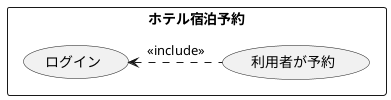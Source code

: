 @startuml ユースケース図
rectangle ホテル宿泊予約 {
usecase 利用者が予約
usecase ログイン
}
ログイン <. 利用者が予約 : << include >>
@enduml